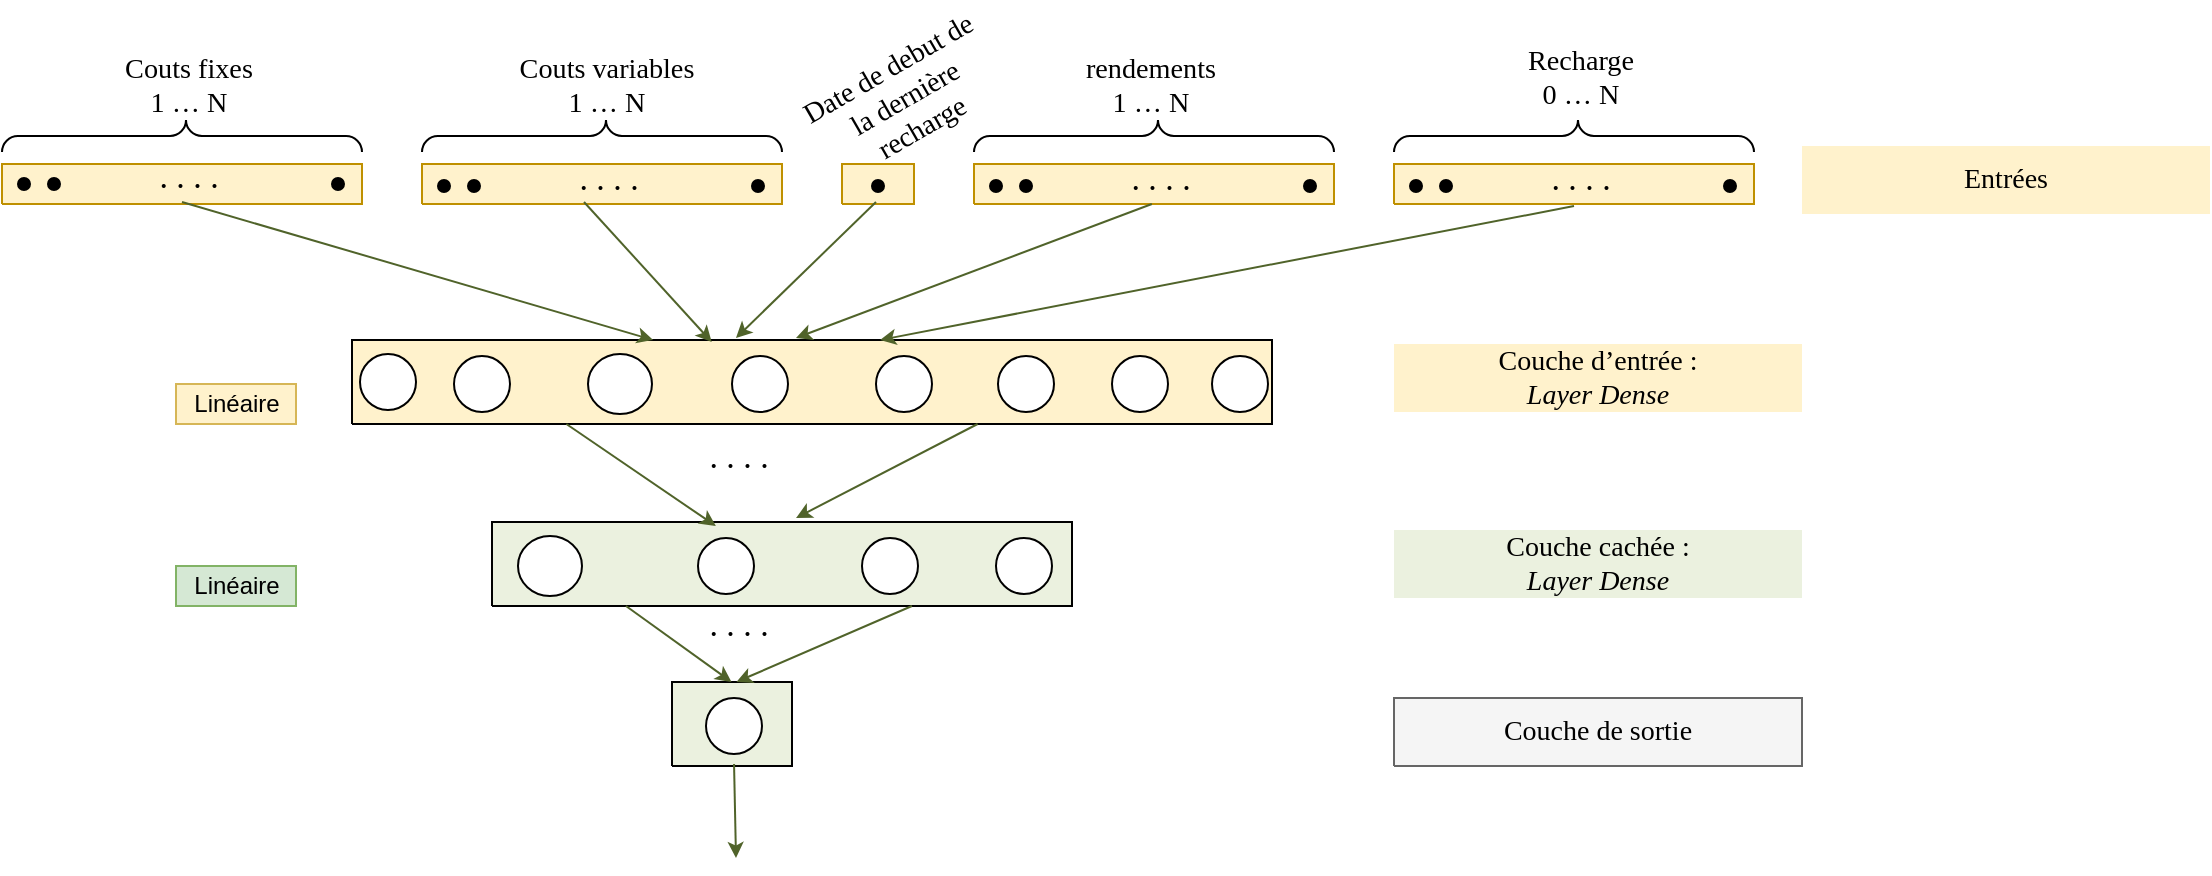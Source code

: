 <mxfile version="16.5.6" type="device"><diagram id="robX4__9UANnGoxQTfsT" name="Page-1"><mxGraphModel dx="1182" dy="764" grid="1" gridSize="10" guides="1" tooltips="1" connect="1" arrows="1" fold="1" page="1" pageScale="1" pageWidth="827" pageHeight="1169" math="0" shadow="0"><root><mxCell id="0"/><mxCell id="1" parent="0"/><mxCell id="Cil_7g7Ga67nCgxIU9WQ-7" style="vsdxID=26;fillColor=#FFF2CC;gradientColor=none;shape=stencil(nZBLDoAgDERP0z3SIyjew0SURgSD+Lu9kMZoXLhwN9O+tukAlrNpJg1SzDH4QW/URgNYgZTkjA4UkwJUgGXng+6DX1zLfmoymdXo17xh5zmRJ6Q42BWCfc2oJfdAr+Yv+AP9Cb7OJ3H/2JG1HNGz/84klThPVCc=);strokeColor=#000000;labelBackgroundColor=none;rounded=0;html=1;whiteSpace=wrap;" vertex="1" parent="1"><mxGeometry x="238" y="171" width="460" height="42" as="geometry"/></mxCell><mxCell id="Cil_7g7Ga67nCgxIU9WQ-8" value="&lt;p style=&quot;margin-left: 0 ; margin-right: 0 ; margin-top: 0px ; margin-bottom: 0px ; text-indent: 0 ; direction: ltr&quot;&gt;&lt;font style=&quot;font-size: 15px ; font-family: &amp;#34;cambria math&amp;#34; ; color: #000000 ; direction: ltr ; letter-spacing: 0px ; line-height: 120% ; opacity: 1&quot;&gt;&lt;br&gt;&lt;/font&gt;&lt;/p&gt;" style="verticalAlign=middle;align=center;vsdxID=27;fillColor=#FFFFFF;gradientColor=none;shape=stencil(vVHLDsIgEPwajiQI6RfU+h8bu22JCGRB2/69kG1iazx58DazM/vIjjBtmiCi0CplCjecbZ8nYc5Ca+snJJsLEqYTph0C4Ujh4XvmEaqzont41gkL96naodXKrGF6YSfQtUi0OXXDVlqPfJNP6usotUhYbJIUMmQb/GGrAxpRljVycDBuc1hKM2LclX8/7H9nFfB+82Cd45T2+mcspcSRmu4F);spacingTop=-3;spacingBottom=-1;spacingLeft=-3;spacingRight=-3;labelBackgroundColor=none;rounded=0;html=1;whiteSpace=wrap;" vertex="1" parent="1"><mxGeometry x="356" y="178" width="32" height="30" as="geometry"/></mxCell><mxCell id="Cil_7g7Ga67nCgxIU9WQ-9" value="&lt;p style=&quot;margin-left: 0 ; margin-right: 0 ; margin-top: 0px ; margin-bottom: 0px ; text-indent: 0 ; direction: ltr&quot;&gt;&lt;font style=&quot;font-size: 15px ; font-family: &amp;#34;cambria math&amp;#34; ; color: #000000 ; direction: ltr ; letter-spacing: 0px ; line-height: 120% ; opacity: 1&quot;&gt;&lt;i&gt;&lt;sub&gt;&lt;br&gt;&lt;/sub&gt;&lt;/i&gt;&lt;/font&gt;&lt;/p&gt;" style="verticalAlign=middle;align=center;vsdxID=28;fillColor=#FFFFFF;gradientColor=none;shape=stencil(vVHLDsIgEPwajiQI6RfU+h8bu22JCGRB2/69kG1iazx58DazM/vIjjBtmiCi0CplCjecbZ8nYc5Ca+snJJsLEqYTph0C4Ujh4XvmEaqzont41gkL96naodXKrGF6YSfQtUi0OXXDVlqPfJNP6usotUhYbJIUMmQb/GGrAxpRljVycDBuc1hKM2LclX8/7H9nFfB+82Cd45T2+mcspcSRmu4F);spacingTop=-3;spacingBottom=-1;spacingLeft=-3;spacingRight=-3;labelBackgroundColor=none;rounded=0;html=1;whiteSpace=wrap;" vertex="1" parent="1"><mxGeometry x="500" y="179" width="28" height="28" as="geometry"/></mxCell><mxCell id="Cil_7g7Ga67nCgxIU9WQ-10" value="&lt;p style=&quot;margin-left: 0 ; margin-right: 0 ; margin-top: 0px ; margin-bottom: 0px ; text-indent: 0 ; direction: ltr&quot;&gt;&lt;font style=&quot;font-size: 15px ; font-family: &amp;#34;cambria math&amp;#34; ; color: #000000 ; direction: ltr ; letter-spacing: 0px ; line-height: 120% ; opacity: 1&quot;&gt;&lt;i&gt;&lt;br&gt;&lt;/i&gt;&lt;/font&gt;&lt;/p&gt;" style="verticalAlign=middle;align=center;vsdxID=31;fillColor=#FFFFFF;gradientColor=none;shape=stencil(vVHLDsIgEPwajiQI6RfU+h8bu22JCGRB2/69kG1iazx58DazM/vIjjBtmiCi0CplCjecbZ8nYc5Ca+snJJsLEqYTph0C4Ujh4XvmEaqzont41gkL96naodXKrGF6YSfQtUi0OXXDVlqPfJNP6usotUhYbJIUMmQb/GGrAxpRljVycDBuc1hKM2LclX8/7H9nFfB+82Cd45T2+mcspcSRmu4F);spacingTop=-3;spacingBottom=-1;spacingLeft=-3;spacingRight=-3;labelBackgroundColor=none;rounded=0;html=1;whiteSpace=wrap;" vertex="1" parent="1"><mxGeometry x="428" y="179" width="28" height="28" as="geometry"/></mxCell><mxCell id="Cil_7g7Ga67nCgxIU9WQ-26" value="&lt;p style=&quot;margin-left: 0 ; margin-right: 0 ; margin-top: 0px ; margin-bottom: 0px ; text-indent: 0 ; direction: ltr&quot;&gt;&lt;font style=&quot;font-size: 15px ; font-family: &amp;#34;cambria math&amp;#34; ; color: #000000 ; direction: ltr ; letter-spacing: 0px ; line-height: 120% ; opacity: 1&quot;&gt;&lt;i&gt;&lt;sub&gt;&lt;br&gt;&lt;/sub&gt;&lt;/i&gt;&lt;/font&gt;&lt;/p&gt;" style="verticalAlign=middle;align=center;vsdxID=28;fillColor=#FFFFFF;gradientColor=none;shape=stencil(vVHLDsIgEPwajiQI6RfU+h8bu22JCGRB2/69kG1iazx58DazM/vIjjBtmiCi0CplCjecbZ8nYc5Ca+snJJsLEqYTph0C4Ujh4XvmEaqzont41gkL96naodXKrGF6YSfQtUi0OXXDVlqPfJNP6usotUhYbJIUMmQb/GGrAxpRljVycDBuc1hKM2LclX8/7H9nFfB+82Cd45T2+mcspcSRmu4F);spacingTop=-3;spacingBottom=-1;spacingLeft=-3;spacingRight=-3;labelBackgroundColor=none;rounded=0;html=1;whiteSpace=wrap;" vertex="1" parent="1"><mxGeometry x="561" y="179" width="28" height="28" as="geometry"/></mxCell><mxCell id="Cil_7g7Ga67nCgxIU9WQ-27" value="&lt;p style=&quot;margin-left: 0 ; margin-right: 0 ; margin-top: 0px ; margin-bottom: 0px ; text-indent: 0 ; direction: ltr&quot;&gt;&lt;font style=&quot;font-size: 15px ; font-family: &amp;#34;cambria math&amp;#34; ; color: #000000 ; direction: ltr ; letter-spacing: 0px ; line-height: 120% ; opacity: 1&quot;&gt;&lt;i&gt;&lt;sub&gt;&lt;br&gt;&lt;/sub&gt;&lt;/i&gt;&lt;/font&gt;&lt;/p&gt;" style="verticalAlign=middle;align=center;vsdxID=28;fillColor=#FFFFFF;gradientColor=none;shape=stencil(vVHLDsIgEPwajiQI6RfU+h8bu22JCGRB2/69kG1iazx58DazM/vIjjBtmiCi0CplCjecbZ8nYc5Ca+snJJsLEqYTph0C4Ujh4XvmEaqzont41gkL96naodXKrGF6YSfQtUi0OXXDVlqPfJNP6usotUhYbJIUMmQb/GGrAxpRljVycDBuc1hKM2LclX8/7H9nFfB+82Cd45T2+mcspcSRmu4F);spacingTop=-3;spacingBottom=-1;spacingLeft=-3;spacingRight=-3;labelBackgroundColor=none;rounded=0;html=1;whiteSpace=wrap;" vertex="1" parent="1"><mxGeometry x="618" y="179" width="28" height="28" as="geometry"/></mxCell><mxCell id="Cil_7g7Ga67nCgxIU9WQ-28" value="&lt;p style=&quot;margin-left: 0 ; margin-right: 0 ; margin-top: 0px ; margin-bottom: 0px ; text-indent: 0 ; direction: ltr&quot;&gt;&lt;font style=&quot;font-size: 15px ; font-family: &amp;#34;cambria math&amp;#34; ; color: #000000 ; direction: ltr ; letter-spacing: 0px ; line-height: 120% ; opacity: 1&quot;&gt;&lt;i&gt;&lt;sub&gt;&lt;br&gt;&lt;/sub&gt;&lt;/i&gt;&lt;/font&gt;&lt;/p&gt;" style="verticalAlign=middle;align=center;vsdxID=28;fillColor=#FFFFFF;gradientColor=none;shape=stencil(vVHLDsIgEPwajiQI6RfU+h8bu22JCGRB2/69kG1iazx58DazM/vIjjBtmiCi0CplCjecbZ8nYc5Ca+snJJsLEqYTph0C4Ujh4XvmEaqzont41gkL96naodXKrGF6YSfQtUi0OXXDVlqPfJNP6usotUhYbJIUMmQb/GGrAxpRljVycDBuc1hKM2LclX8/7H9nFfB+82Cd45T2+mcspcSRmu4F);spacingTop=-3;spacingBottom=-1;spacingLeft=-3;spacingRight=-3;labelBackgroundColor=none;rounded=0;html=1;whiteSpace=wrap;" vertex="1" parent="1"><mxGeometry x="668" y="179" width="28" height="28" as="geometry"/></mxCell><mxCell id="Cil_7g7Ga67nCgxIU9WQ-29" value="&lt;p style=&quot;margin-left: 0 ; margin-right: 0 ; margin-top: 0px ; margin-bottom: 0px ; text-indent: 0 ; direction: ltr&quot;&gt;&lt;font style=&quot;font-size: 15px ; font-family: &amp;#34;cambria math&amp;#34; ; color: #000000 ; direction: ltr ; letter-spacing: 0px ; line-height: 120% ; opacity: 1&quot;&gt;&lt;br&gt;&lt;/font&gt;&lt;/p&gt;" style="verticalAlign=middle;align=center;vsdxID=27;fillColor=#FFFFFF;gradientColor=none;shape=stencil(vVHLDsIgEPwajiQI6RfU+h8bu22JCGRB2/69kG1iazx58DazM/vIjjBtmiCi0CplCjecbZ8nYc5Ca+snJJsLEqYTph0C4Ujh4XvmEaqzont41gkL96naodXKrGF6YSfQtUi0OXXDVlqPfJNP6usotUhYbJIUMmQb/GGrAxpRljVycDBuc1hKM2LclX8/7H9nFfB+82Cd45T2+mcspcSRmu4F);spacingTop=-3;spacingBottom=-1;spacingLeft=-3;spacingRight=-3;labelBackgroundColor=none;rounded=0;html=1;whiteSpace=wrap;" vertex="1" parent="1"><mxGeometry x="289" y="179" width="28" height="28" as="geometry"/></mxCell><mxCell id="Cil_7g7Ga67nCgxIU9WQ-30" value="&lt;p style=&quot;margin-left: 0 ; margin-right: 0 ; margin-top: 0px ; margin-bottom: 0px ; text-indent: 0 ; direction: ltr&quot;&gt;&lt;font style=&quot;font-size: 15px ; font-family: &amp;#34;cambria math&amp;#34; ; color: #000000 ; direction: ltr ; letter-spacing: 0px ; line-height: 120% ; opacity: 1&quot;&gt;&lt;br&gt;&lt;/font&gt;&lt;/p&gt;" style="verticalAlign=middle;align=center;vsdxID=27;fillColor=#FFFFFF;gradientColor=none;shape=stencil(vVHLDsIgEPwajiQI6RfU+h8bu22JCGRB2/69kG1iazx58DazM/vIjjBtmiCi0CplCjecbZ8nYc5Ca+snJJsLEqYTph0C4Ujh4XvmEaqzont41gkL96naodXKrGF6YSfQtUi0OXXDVlqPfJNP6usotUhYbJIUMmQb/GGrAxpRljVycDBuc1hKM2LclX8/7H9nFfB+82Cd45T2+mcspcSRmu4F);spacingTop=-3;spacingBottom=-1;spacingLeft=-3;spacingRight=-3;labelBackgroundColor=none;rounded=0;html=1;whiteSpace=wrap;" vertex="1" parent="1"><mxGeometry x="242" y="178" width="28" height="28" as="geometry"/></mxCell><mxCell id="Cil_7g7Ga67nCgxIU9WQ-31" style="vsdxID=26;fillColor=#ebf1df;gradientColor=none;shape=stencil(nZBLDoAgDERP0z3SIyjew0SURgSD+Lu9kMZoXLhwN9O+tukAlrNpJg1SzDH4QW/URgNYgZTkjA4UkwJUgGXng+6DX1zLfmoymdXo17xh5zmRJ6Q42BWCfc2oJfdAr+Yv+AP9Cb7OJ3H/2JG1HNGz/84klThPVCc=);strokeColor=#000000;labelBackgroundColor=none;rounded=0;html=1;whiteSpace=wrap;" vertex="1" parent="1"><mxGeometry x="308" y="262" width="290" height="42" as="geometry"/></mxCell><mxCell id="Cil_7g7Ga67nCgxIU9WQ-32" value="&lt;p style=&quot;margin-left: 0 ; margin-right: 0 ; margin-top: 0px ; margin-bottom: 0px ; text-indent: 0 ; direction: ltr&quot;&gt;&lt;font style=&quot;font-size: 15px ; font-family: &amp;#34;cambria math&amp;#34; ; color: #000000 ; direction: ltr ; letter-spacing: 0px ; line-height: 120% ; opacity: 1&quot;&gt;&lt;br&gt;&lt;/font&gt;&lt;/p&gt;" style="verticalAlign=middle;align=center;vsdxID=27;fillColor=#FFFFFF;gradientColor=none;shape=stencil(vVHLDsIgEPwajiQI6RfU+h8bu22JCGRB2/69kG1iazx58DazM/vIjjBtmiCi0CplCjecbZ8nYc5Ca+snJJsLEqYTph0C4Ujh4XvmEaqzont41gkL96naodXKrGF6YSfQtUi0OXXDVlqPfJNP6usotUhYbJIUMmQb/GGrAxpRljVycDBuc1hKM2LclX8/7H9nFfB+82Cd45T2+mcspcSRmu4F);spacingTop=-3;spacingBottom=-1;spacingLeft=-3;spacingRight=-3;labelBackgroundColor=none;rounded=0;html=1;whiteSpace=wrap;" vertex="1" parent="1"><mxGeometry x="321" y="269" width="32" height="30" as="geometry"/></mxCell><mxCell id="Cil_7g7Ga67nCgxIU9WQ-33" value="&lt;p style=&quot;margin-left: 0 ; margin-right: 0 ; margin-top: 0px ; margin-bottom: 0px ; text-indent: 0 ; direction: ltr&quot;&gt;&lt;font style=&quot;font-size: 15px ; font-family: &amp;#34;cambria math&amp;#34; ; color: #000000 ; direction: ltr ; letter-spacing: 0px ; line-height: 120% ; opacity: 1&quot;&gt;&lt;i&gt;&lt;sub&gt;&lt;br&gt;&lt;/sub&gt;&lt;/i&gt;&lt;/font&gt;&lt;/p&gt;" style="verticalAlign=middle;align=center;vsdxID=28;fillColor=#FFFFFF;gradientColor=none;shape=stencil(vVHLDsIgEPwajiQI6RfU+h8bu22JCGRB2/69kG1iazx58DazM/vIjjBtmiCi0CplCjecbZ8nYc5Ca+snJJsLEqYTph0C4Ujh4XvmEaqzont41gkL96naodXKrGF6YSfQtUi0OXXDVlqPfJNP6usotUhYbJIUMmQb/GGrAxpRljVycDBuc1hKM2LclX8/7H9nFfB+82Cd45T2+mcspcSRmu4F);spacingTop=-3;spacingBottom=-1;spacingLeft=-3;spacingRight=-3;labelBackgroundColor=none;rounded=0;html=1;whiteSpace=wrap;" vertex="1" parent="1"><mxGeometry x="493" y="270" width="28" height="28" as="geometry"/></mxCell><mxCell id="Cil_7g7Ga67nCgxIU9WQ-34" value="&lt;p style=&quot;margin-left: 0 ; margin-right: 0 ; margin-top: 0px ; margin-bottom: 0px ; text-indent: 0 ; direction: ltr&quot;&gt;&lt;font style=&quot;font-size: 15px ; font-family: &amp;#34;cambria math&amp;#34; ; color: #000000 ; direction: ltr ; letter-spacing: 0px ; line-height: 120% ; opacity: 1&quot;&gt;&lt;i&gt;&lt;br&gt;&lt;/i&gt;&lt;/font&gt;&lt;/p&gt;" style="verticalAlign=middle;align=center;vsdxID=31;fillColor=#FFFFFF;gradientColor=none;shape=stencil(vVHLDsIgEPwajiQI6RfU+h8bu22JCGRB2/69kG1iazx58DazM/vIjjBtmiCi0CplCjecbZ8nYc5Ca+snJJsLEqYTph0C4Ujh4XvmEaqzont41gkL96naodXKrGF6YSfQtUi0OXXDVlqPfJNP6usotUhYbJIUMmQb/GGrAxpRljVycDBuc1hKM2LclX8/7H9nFfB+82Cd45T2+mcspcSRmu4F);spacingTop=-3;spacingBottom=-1;spacingLeft=-3;spacingRight=-3;labelBackgroundColor=none;rounded=0;html=1;whiteSpace=wrap;" vertex="1" parent="1"><mxGeometry x="411" y="270" width="28" height="28" as="geometry"/></mxCell><mxCell id="Cil_7g7Ga67nCgxIU9WQ-35" value="&lt;p style=&quot;margin-left: 0 ; margin-right: 0 ; margin-top: 0px ; margin-bottom: 0px ; text-indent: 0 ; direction: ltr&quot;&gt;&lt;font style=&quot;font-size: 15px ; font-family: &amp;#34;cambria math&amp;#34; ; color: #000000 ; direction: ltr ; letter-spacing: 0px ; line-height: 120% ; opacity: 1&quot;&gt;&lt;i&gt;&lt;sub&gt;&lt;br&gt;&lt;/sub&gt;&lt;/i&gt;&lt;/font&gt;&lt;/p&gt;" style="verticalAlign=middle;align=center;vsdxID=28;fillColor=#FFFFFF;gradientColor=none;shape=stencil(vVHLDsIgEPwajiQI6RfU+h8bu22JCGRB2/69kG1iazx58DazM/vIjjBtmiCi0CplCjecbZ8nYc5Ca+snJJsLEqYTph0C4Ujh4XvmEaqzont41gkL96naodXKrGF6YSfQtUi0OXXDVlqPfJNP6usotUhYbJIUMmQb/GGrAxpRljVycDBuc1hKM2LclX8/7H9nFfB+82Cd45T2+mcspcSRmu4F);spacingTop=-3;spacingBottom=-1;spacingLeft=-3;spacingRight=-3;labelBackgroundColor=none;rounded=0;html=1;whiteSpace=wrap;" vertex="1" parent="1"><mxGeometry x="560" y="270" width="28" height="28" as="geometry"/></mxCell><mxCell id="Cil_7g7Ga67nCgxIU9WQ-40" value="&lt;div style=&quot;font-size: 1px&quot;&gt;&lt;/div&gt;" style="verticalAlign=middle;align=center;vsdxID=1;fillColor=#fff2cc;gradientColor=none;shape=stencil(nZBLDoAgDERP0z3SIyjew0SURgSD+Lu9kMZoXLhwN9O+tukAlrNpJg1SzDH4QW/URgNYgZTkjA4UkwJUgGXng+6DX1zLfmoymdXo17xh5zmRJ6Q42BWCfc2oJfdAr+Yv+AP9Cb7OJ3H/2JG1HNGz/84klThPVCc=);strokeColor=#bf9000;labelBackgroundColor=none;rounded=0;html=1;whiteSpace=wrap;" vertex="1" parent="1"><mxGeometry x="63" y="83" width="180" height="20" as="geometry"/></mxCell><mxCell id="Cil_7g7Ga67nCgxIU9WQ-41" value="&lt;div style=&quot;font-size: 1px&quot;&gt;&lt;/div&gt;" style="verticalAlign=middle;align=center;vsdxID=3;fillColor=#fff2cc;gradientColor=none;shape=stencil(nZBLDoAgDERP0z3SIyjew0SURgSD+Lu9kMZoXLhwN9O+tukAlrNpJg1SzDH4QW/URgNYgZTkjA4UkwJUgGXng+6DX1zLfmoymdXo17xh5zmRJ6Q42BWCfc2oJfdAr+Yv+AP9Cb7OJ3H/2JG1HNGz/84klThPVCc=);strokeColor=#bf9000;labelBackgroundColor=none;rounded=0;html=1;whiteSpace=wrap;" vertex="1" parent="1"><mxGeometry x="273" y="83" width="180" height="20" as="geometry"/></mxCell><mxCell id="Cil_7g7Ga67nCgxIU9WQ-42" value="&lt;div style=&quot;font-size: 1px&quot;&gt;&lt;/div&gt;" style="verticalAlign=middle;align=center;vsdxID=4;fillColor=#fff2cc;gradientColor=none;shape=stencil(nZBLDoAgDERP0z3SIyjew0SURgSD+Lu9kMZoXLhwN9O+tukAlrNpJg1SzDH4QW/URgNYgZTkjA4UkwJUgGXng+6DX1zLfmoymdXo17xh5zmRJ6Q42BWCfc2oJfdAr+Yv+AP9Cb7OJ3H/2JG1HNGz/84klThPVCc=);strokeColor=#bf9000;labelBackgroundColor=none;rounded=0;html=1;whiteSpace=wrap;" vertex="1" parent="1"><mxGeometry x="549" y="83" width="180" height="20" as="geometry"/></mxCell><mxCell id="Cil_7g7Ga67nCgxIU9WQ-43" value="&lt;div style=&quot;font-size: 1px&quot;&gt;&lt;/div&gt;" style="verticalAlign=middle;align=center;vsdxID=5;fillColor=#fff2cc;gradientColor=none;shape=stencil(nZBLDoAgDERP0z3SIyjew0SURgSD+Lu9kMZoXLhwN9O+tukAlrNpJg1SzDH4QW/URgNYgZTkjA4UkwJUgGXng+6DX1zLfmoymdXo17xh5zmRJ6Q42BWCfc2oJfdAr+Yv+AP9Cb7OJ3H/2JG1HNGz/84klThPVCc=);strokeColor=#bf9000;labelBackgroundColor=none;rounded=0;html=1;whiteSpace=wrap;" vertex="1" parent="1"><mxGeometry x="759" y="83" width="180" height="20" as="geometry"/></mxCell><mxCell id="Cil_7g7Ga67nCgxIU9WQ-44" value="&lt;div style=&quot;font-size: 1px&quot;&gt;&lt;/div&gt;" style="verticalAlign=middle;align=center;vsdxID=7;fillColor=#fff2cc;gradientColor=none;shape=stencil(nZBLDoAgDERP0z3SIyjew0SURgSD+Lu9kMZoXLhwN9O+tukAlrNpJg1SzDH4QW/URgNYgZTkjA4UkwJUgGXng+6DX1zLfmoymdXo17xh5zmRJ6Q42BWCfc2oJfdAr+Yv+AP9Cb7OJ3H/2JG1HNGz/84klThPVCc=);strokeColor=#bf9000;labelBackgroundColor=none;rounded=0;html=1;whiteSpace=wrap;" vertex="1" parent="1"><mxGeometry x="483" y="83" width="36" height="20" as="geometry"/></mxCell><mxCell id="Cil_7g7Ga67nCgxIU9WQ-46" style="vsdxID=11;rotation=180;fillColor=#ffffff;gradientColor=none;shape=stencil(vZPbDoIwDIafZpeQHQDjNep7LDJgERnppuDbu2VEQSAxeLhr16/916ZFLNUlbwSiWBtQJ9HKzJSI7RClsi4FSGMtxPaIpbkCUYC61Jn3G+5IZ53V1VXofB52GRTfht7Bg5Ws3wM5HG0EejAKo8iz0MME98kTYgIEvJM6AGW4kaoeKVccChFYrSCveDEK6VaIZvI820aUhMlmVnxlMzEJCRkVpF/uhnz0vTiMk58OmywPe7sovrKbhz9awz+szbxwj1rjeV7+Moex11O0T/6M2f4O);strokeColor=#000000;flipH=1;labelBackgroundColor=none;rounded=0;html=1;whiteSpace=wrap;" vertex="1" parent="1"><mxGeometry x="63" y="69" width="180" height="8" as="geometry"/></mxCell><mxCell id="Cil_7g7Ga67nCgxIU9WQ-47" value="&lt;div style=&quot;font-size: 1px&quot;&gt;&lt;/div&gt;" style="text;vsdxID=11;rotation=90.05;fillColor=none;gradientColor=none;strokeColor=none;flipH=1;labelBackgroundColor=none;rounded=0;html=1;whiteSpace=wrap;verticalAlign=middle;align=center;;html=1;" vertex="1" parent="Cil_7g7Ga67nCgxIU9WQ-46"><mxGeometry x="60" y="-49" width="56.44" height="24.84" as="geometry"/></mxCell><mxCell id="Cil_7g7Ga67nCgxIU9WQ-48" style="vsdxID=12;rotation=180;fillColor=#ffffff;gradientColor=none;shape=stencil(vZPbDoIwDIafZpeQHQDjNep7LDJgERnppuDbu2VEQSAxeLhr16/916ZFLNUlbwSiWBtQJ9HKzJSI7RClsi4FSGMtxPaIpbkCUYC61Jn3G+5IZ53V1VXofB52GRTfht7Bg5Ws3wM5HG0EejAKo8iz0MME98kTYgIEvJM6AGW4kaoeKVccChFYrSCveDEK6VaIZvI820aUhMlmVnxlMzEJCRkVpF/uhnz0vTiMk58OmywPe7sovrKbhz9awz+szbxwj1rjeV7+Moex11O0T/6M2f4O);strokeColor=#000000;flipH=1;labelBackgroundColor=none;rounded=0;html=1;whiteSpace=wrap;" vertex="1" parent="1"><mxGeometry x="273" y="69" width="180" height="8" as="geometry"/></mxCell><mxCell id="Cil_7g7Ga67nCgxIU9WQ-49" value="&lt;div style=&quot;font-size: 1px&quot;&gt;&lt;/div&gt;" style="text;vsdxID=12;rotation=90.05;fillColor=none;gradientColor=none;strokeColor=none;flipH=1;labelBackgroundColor=none;rounded=0;html=1;whiteSpace=wrap;verticalAlign=middle;align=center;;html=1;" vertex="1" parent="Cil_7g7Ga67nCgxIU9WQ-48"><mxGeometry x="60" y="-49" width="56.44" height="24.84" as="geometry"/></mxCell><mxCell id="Cil_7g7Ga67nCgxIU9WQ-50" style="vsdxID=13;rotation=180;fillColor=#ffffff;gradientColor=none;shape=stencil(vZPbDoIwDIafZpeQHQDjNep7LDJgERnppuDbu2VEQSAxeLhr16/916ZFLNUlbwSiWBtQJ9HKzJSI7RClsi4FSGMtxPaIpbkCUYC61Jn3G+5IZ53V1VXofB52GRTfht7Bg5Ws3wM5HG0EejAKo8iz0MME98kTYgIEvJM6AGW4kaoeKVccChFYrSCveDEK6VaIZvI820aUhMlmVnxlMzEJCRkVpF/uhnz0vTiMk58OmywPe7sovrKbhz9awz+szbxwj1rjeV7+Moex11O0T/6M2f4O);strokeColor=#000000;flipH=1;labelBackgroundColor=none;rounded=0;html=1;whiteSpace=wrap;" vertex="1" parent="1"><mxGeometry x="549" y="69" width="180" height="8" as="geometry"/></mxCell><mxCell id="Cil_7g7Ga67nCgxIU9WQ-51" value="&lt;div style=&quot;font-size: 1px&quot;&gt;&lt;/div&gt;" style="text;vsdxID=13;rotation=90.05;fillColor=none;gradientColor=none;strokeColor=none;flipH=1;labelBackgroundColor=none;rounded=0;html=1;whiteSpace=wrap;verticalAlign=middle;align=center;;html=1;" vertex="1" parent="Cil_7g7Ga67nCgxIU9WQ-50"><mxGeometry x="60" y="-49" width="56.44" height="24.84" as="geometry"/></mxCell><mxCell id="Cil_7g7Ga67nCgxIU9WQ-52" style="vsdxID=14;rotation=180;fillColor=#ffffff;gradientColor=none;shape=stencil(vZPbDoIwDIafZpeQHQDjNep7LDJgERnppuDbu2VEQSAxeLhr16/916ZFLNUlbwSiWBtQJ9HKzJSI7RClsi4FSGMtxPaIpbkCUYC61Jn3G+5IZ53V1VXofB52GRTfht7Bg5Ws3wM5HG0EejAKo8iz0MME98kTYgIEvJM6AGW4kaoeKVccChFYrSCveDEK6VaIZvI820aUhMlmVnxlMzEJCRkVpF/uhnz0vTiMk58OmywPe7sovrKbhz9awz+szbxwj1rjeV7+Moex11O0T/6M2f4O);strokeColor=#000000;flipH=1;labelBackgroundColor=none;rounded=0;html=1;whiteSpace=wrap;" vertex="1" parent="1"><mxGeometry x="759" y="69" width="180" height="8" as="geometry"/></mxCell><mxCell id="Cil_7g7Ga67nCgxIU9WQ-53" value="&lt;div style=&quot;font-size: 1px&quot;&gt;&lt;/div&gt;" style="text;vsdxID=14;rotation=90.05;fillColor=none;gradientColor=none;strokeColor=none;flipH=1;labelBackgroundColor=none;rounded=0;html=1;whiteSpace=wrap;verticalAlign=middle;align=center;;html=1;" vertex="1" parent="Cil_7g7Ga67nCgxIU9WQ-52"><mxGeometry x="60" y="-49" width="56.44" height="24.84" as="geometry"/></mxCell><mxCell id="Cil_7g7Ga67nCgxIU9WQ-54" value="&lt;div style=&quot;font-size: 1px&quot;&gt;&lt;font style=&quot;font-size:14.11px;font-family:Calibri;color:#000000;direction:ltr;letter-spacing:0px;line-height:120%;opacity:1&quot;&gt;Couts fixes &lt;br/&gt;1 … N&lt;br/&gt;&lt;/font&gt;&lt;/div&gt;" style="verticalAlign=middle;align=center;vsdxID=15;fillColor=none;gradientColor=none;shape=stencil(nZBLDoAgDERP0z3SIyjew0SURgSD+Lu9kMZoXLhwN9O+tukAlrNpJg1SzDH4QW/URgNYgZTkjA4UkwJUgGXng+6DX1zLfmoymdXo17xh5zmRJ6Q42BWCfc2oJfdAr+Yv+AP9Cb7OJ3H/2JG1HNGz/84klThPVCc=);strokeColor=none;labelBackgroundColor=none;rounded=0;html=1;whiteSpace=wrap;" vertex="1" parent="1"><mxGeometry x="71" y="33" width="171" height="20" as="geometry"/></mxCell><mxCell id="Cil_7g7Ga67nCgxIU9WQ-55" value="&lt;div style=&quot;font-size: 1px&quot;&gt;&lt;font style=&quot;font-size:14.11px;font-family:Calibri;color:#000000;direction:ltr;letter-spacing:0px;line-height:120%;opacity:1&quot;&gt;Couts variables &lt;/font&gt;&lt;font style=&quot;font-size:14.11px;font-family:Themed;color:#000000;direction:ltr;letter-spacing:0px;line-height:120%;opacity:1&quot;&gt;&lt;br/&gt;1 … N&lt;br/&gt;&lt;/font&gt;&lt;/div&gt;" style="verticalAlign=middle;align=center;vsdxID=17;fillColor=none;gradientColor=none;shape=stencil(nZBLDoAgDERP0z3SIyjew0SURgSD+Lu9kMZoXLhwN9O+tukAlrNpJg1SzDH4QW/URgNYgZTkjA4UkwJUgGXng+6DX1zLfmoymdXo17xh5zmRJ6Q42BWCfc2oJfdAr+Yv+AP9Cb7OJ3H/2JG1HNGz/84klThPVCc=);strokeColor=none;labelBackgroundColor=none;rounded=0;html=1;whiteSpace=wrap;" vertex="1" parent="1"><mxGeometry x="280" y="33" width="171" height="20" as="geometry"/></mxCell><mxCell id="Cil_7g7Ga67nCgxIU9WQ-56" value="&lt;div style=&quot;font-size: 1px&quot;&gt;&lt;font style=&quot;font-size:14.11px;font-family:Calibri;color:#000000;direction:ltr;letter-spacing:0px;line-height:120%;opacity:1&quot;&gt;rendements&lt;/font&gt;&lt;font style=&quot;font-size:14.11px;font-family:Themed;color:#000000;direction:ltr;letter-spacing:0px;line-height:120%;opacity:1&quot;&gt;&lt;br/&gt;1 … N&lt;br/&gt;&lt;/font&gt;&lt;/div&gt;" style="verticalAlign=middle;align=center;vsdxID=18;fillColor=none;gradientColor=none;shape=stencil(nZBLDoAgDERP0z3SIyjew0SURgSD+Lu9kMZoXLhwN9O+tukAlrNpJg1SzDH4QW/URgNYgZTkjA4UkwJUgGXng+6DX1zLfmoymdXo17xh5zmRJ6Q42BWCfc2oJfdAr+Yv+AP9Cb7OJ3H/2JG1HNGz/84klThPVCc=);strokeColor=none;labelBackgroundColor=none;rounded=0;html=1;whiteSpace=wrap;" vertex="1" parent="1"><mxGeometry x="556" y="33" width="163" height="20" as="geometry"/></mxCell><mxCell id="Cil_7g7Ga67nCgxIU9WQ-57" value="&lt;div style=&quot;font-size: 1px&quot;&gt;&lt;font style=&quot;font-size: 14.11px ; color: rgb(0 , 0 , 0) ; direction: ltr ; letter-spacing: 0px ; line-height: 120% ; opacity: 1&quot;&gt;&lt;span style=&quot;font-family: &amp;#34;themed&amp;#34; ; font-size: 14.11px&quot;&gt;Recharge&lt;/span&gt;&lt;br&gt;&lt;font face=&quot;themed&quot;&gt;0 … N&lt;/font&gt;&lt;br&gt;&lt;/font&gt;&lt;/div&gt;" style="verticalAlign=middle;align=center;vsdxID=19;fillColor=none;gradientColor=none;shape=stencil(nZBLDoAgDERP0z3SIyjew0SURgSD+Lu9kMZoXLhwN9O+tukAlrNpJg1SzDH4QW/URgNYgZTkjA4UkwJUgGXng+6DX1zLfmoymdXo17xh5zmRJ6Q42BWCfc2oJfdAr+Yv+AP9Cb7OJ3H/2JG1HNGz/84klThPVCc=);strokeColor=none;labelBackgroundColor=none;rounded=0;html=1;whiteSpace=wrap;" vertex="1" parent="1"><mxGeometry x="807" y="29" width="91" height="20" as="geometry"/></mxCell><mxCell id="Cil_7g7Ga67nCgxIU9WQ-59" style="vsdxID=39;fillColor=none;gradientColor=none;labelBackgroundColor=none;rounded=0;strokeColor=none;html=1;whiteSpace=wrap;" vertex="1" parent="1"><mxGeometry x="71" y="84" width="163" height="12" as="geometry"/></mxCell><mxCell id="Cil_7g7Ga67nCgxIU9WQ-60" style="vsdxID=32;fillColor=#000000;gradientColor=none;shape=stencil(vVHLDsIgEPwajiQI6RfU+h8bu22JCGRB2/69kG1iazx58DazM/vIjjBtmiCi0CplCjecbZ8nYc5Ca+snJJsLEqYTph0C4Ujh4XvmEaqzont41gkL96naodXKrGF6YSfQtUi0OXXDVlqPfJNP6usotUhYbJIUMmQb/GGrAxpRljVycDBuc1hKM2LclX8/7H9nFfB+82Cd45T2+mcspcSRmu4F);labelBackgroundColor=none;rounded=0;html=1;whiteSpace=wrap;" vertex="1" parent="Cil_7g7Ga67nCgxIU9WQ-59"><mxGeometry y="6" width="6" height="6" as="geometry"/></mxCell><mxCell id="Cil_7g7Ga67nCgxIU9WQ-61" style="vsdxID=34;fillColor=#000000;gradientColor=none;shape=stencil(vVHLDsIgEPwajiQI6RfU+h8bu22JCGRB2/69kG1iazx58DazM/vIjjBtmiCi0CplCjecbZ8nYc5Ca+snJJsLEqYTph0C4Ujh4XvmEaqzont41gkL96naodXKrGF6YSfQtUi0OXXDVlqPfJNP6usotUhYbJIUMmQb/GGrAxpRljVycDBuc1hKM2LclX8/7H9nFfB+82Cd45T2+mcspcSRmu4F);labelBackgroundColor=none;rounded=0;html=1;whiteSpace=wrap;" vertex="1" parent="Cil_7g7Ga67nCgxIU9WQ-59"><mxGeometry x="15" y="6" width="6" height="6" as="geometry"/></mxCell><mxCell id="Cil_7g7Ga67nCgxIU9WQ-62" style="vsdxID=35;fillColor=#000000;gradientColor=none;shape=stencil(vVHLDsIgEPwajiQI6RfU+h8bu22JCGRB2/69kG1iazx58DazM/vIjjBtmiCi0CplCjecbZ8nYc5Ca+snJJsLEqYTph0C4Ujh4XvmEaqzont41gkL96naodXKrGF6YSfQtUi0OXXDVlqPfJNP6usotUhYbJIUMmQb/GGrAxpRljVycDBuc1hKM2LclX8/7H9nFfB+82Cd45T2+mcspcSRmu4F);labelBackgroundColor=none;rounded=0;html=1;whiteSpace=wrap;" vertex="1" parent="Cil_7g7Ga67nCgxIU9WQ-59"><mxGeometry x="157" y="6" width="6" height="6" as="geometry"/></mxCell><mxCell id="Cil_7g7Ga67nCgxIU9WQ-63" value="&lt;div style=&quot;font-size: 1px&quot;&gt;&lt;font style=&quot;font-size:16.93px;font-family:Calibri;color:#000000;direction:ltr;letter-spacing:0px;line-height:120%;opacity:1&quot;&gt;. . . .&lt;br/&gt;&lt;/font&gt;&lt;/div&gt;" style="verticalAlign=middle;align=center;vsdxID=36;fillColor=none;gradientColor=none;shape=stencil(nZBLDoAgDERP0z3SIyjew0SURgSD+Lu9kMZoXLhwN9O+tukAlrNpJg1SzDH4QW/URgNYgZTkjA4UkwJUgGXng+6DX1zLfmoymdXo17xh5zmRJ6Q42BWCfc2oJfdAr+Yv+AP9Cb7OJ3H/2JG1HNGz/84klThPVCc=);strokeColor=none;labelBackgroundColor=none;rounded=0;html=1;whiteSpace=wrap;" vertex="1" parent="Cil_7g7Ga67nCgxIU9WQ-59"><mxGeometry x="52" width="67" height="12" as="geometry"/></mxCell><mxCell id="Cil_7g7Ga67nCgxIU9WQ-64" style="vsdxID=43;fillColor=none;gradientColor=none;labelBackgroundColor=none;rounded=0;strokeColor=none;html=1;whiteSpace=wrap;" vertex="1" parent="1"><mxGeometry x="281" y="85" width="163" height="12" as="geometry"/></mxCell><mxCell id="Cil_7g7Ga67nCgxIU9WQ-65" style="vsdxID=44;fillColor=#000000;gradientColor=none;shape=stencil(vVHLDsIgEPwajiQI6RfU+h8bu22JCGRB2/69kG1iazx58DazM/vIjjBtmiCi0CplCjecbZ8nYc5Ca+snJJsLEqYTph0C4Ujh4XvmEaqzont41gkL96naodXKrGF6YSfQtUi0OXXDVlqPfJNP6usotUhYbJIUMmQb/GGrAxpRljVycDBuc1hKM2LclX8/7H9nFfB+82Cd45T2+mcspcSRmu4F);labelBackgroundColor=none;rounded=0;html=1;whiteSpace=wrap;" vertex="1" parent="Cil_7g7Ga67nCgxIU9WQ-64"><mxGeometry y="6" width="6" height="6" as="geometry"/></mxCell><mxCell id="Cil_7g7Ga67nCgxIU9WQ-66" style="vsdxID=45;fillColor=#000000;gradientColor=none;shape=stencil(vVHLDsIgEPwajiQI6RfU+h8bu22JCGRB2/69kG1iazx58DazM/vIjjBtmiCi0CplCjecbZ8nYc5Ca+snJJsLEqYTph0C4Ujh4XvmEaqzont41gkL96naodXKrGF6YSfQtUi0OXXDVlqPfJNP6usotUhYbJIUMmQb/GGrAxpRljVycDBuc1hKM2LclX8/7H9nFfB+82Cd45T2+mcspcSRmu4F);labelBackgroundColor=none;rounded=0;html=1;whiteSpace=wrap;" vertex="1" parent="Cil_7g7Ga67nCgxIU9WQ-64"><mxGeometry x="15" y="6" width="6" height="6" as="geometry"/></mxCell><mxCell id="Cil_7g7Ga67nCgxIU9WQ-67" style="vsdxID=46;fillColor=#000000;gradientColor=none;shape=stencil(vVHLDsIgEPwajiQI6RfU+h8bu22JCGRB2/69kG1iazx58DazM/vIjjBtmiCi0CplCjecbZ8nYc5Ca+snJJsLEqYTph0C4Ujh4XvmEaqzont41gkL96naodXKrGF6YSfQtUi0OXXDVlqPfJNP6usotUhYbJIUMmQb/GGrAxpRljVycDBuc1hKM2LclX8/7H9nFfB+82Cd45T2+mcspcSRmu4F);labelBackgroundColor=none;rounded=0;html=1;whiteSpace=wrap;" vertex="1" parent="Cil_7g7Ga67nCgxIU9WQ-64"><mxGeometry x="157" y="6" width="6" height="6" as="geometry"/></mxCell><mxCell id="Cil_7g7Ga67nCgxIU9WQ-68" value="&lt;div style=&quot;font-size: 1px&quot;&gt;&lt;font style=&quot;font-size:16.93px;font-family:Calibri;color:#000000;direction:ltr;letter-spacing:0px;line-height:120%;opacity:1&quot;&gt;. . . .&lt;br/&gt;&lt;/font&gt;&lt;/div&gt;" style="verticalAlign=middle;align=center;vsdxID=47;fillColor=none;gradientColor=none;shape=stencil(nZBLDoAgDERP0z3SIyjew0SURgSD+Lu9kMZoXLhwN9O+tukAlrNpJg1SzDH4QW/URgNYgZTkjA4UkwJUgGXng+6DX1zLfmoymdXo17xh5zmRJ6Q42BWCfc2oJfdAr+Yv+AP9Cb7OJ3H/2JG1HNGz/84klThPVCc=);strokeColor=none;labelBackgroundColor=none;rounded=0;html=1;whiteSpace=wrap;" vertex="1" parent="Cil_7g7Ga67nCgxIU9WQ-64"><mxGeometry x="52" width="67" height="12" as="geometry"/></mxCell><mxCell id="Cil_7g7Ga67nCgxIU9WQ-69" style="vsdxID=48;fillColor=none;gradientColor=none;labelBackgroundColor=none;rounded=0;strokeColor=none;html=1;whiteSpace=wrap;" vertex="1" parent="1"><mxGeometry x="557" y="85" width="163" height="12" as="geometry"/></mxCell><mxCell id="Cil_7g7Ga67nCgxIU9WQ-70" style="vsdxID=49;fillColor=#000000;gradientColor=none;shape=stencil(vVHLDsIgEPwajiQI6RfU+h8bu22JCGRB2/69kG1iazx58DazM/vIjjBtmiCi0CplCjecbZ8nYc5Ca+snJJsLEqYTph0C4Ujh4XvmEaqzont41gkL96naodXKrGF6YSfQtUi0OXXDVlqPfJNP6usotUhYbJIUMmQb/GGrAxpRljVycDBuc1hKM2LclX8/7H9nFfB+82Cd45T2+mcspcSRmu4F);labelBackgroundColor=none;rounded=0;html=1;whiteSpace=wrap;" vertex="1" parent="Cil_7g7Ga67nCgxIU9WQ-69"><mxGeometry y="6" width="6" height="6" as="geometry"/></mxCell><mxCell id="Cil_7g7Ga67nCgxIU9WQ-71" style="vsdxID=50;fillColor=#000000;gradientColor=none;shape=stencil(vVHLDsIgEPwajiQI6RfU+h8bu22JCGRB2/69kG1iazx58DazM/vIjjBtmiCi0CplCjecbZ8nYc5Ca+snJJsLEqYTph0C4Ujh4XvmEaqzont41gkL96naodXKrGF6YSfQtUi0OXXDVlqPfJNP6usotUhYbJIUMmQb/GGrAxpRljVycDBuc1hKM2LclX8/7H9nFfB+82Cd45T2+mcspcSRmu4F);labelBackgroundColor=none;rounded=0;html=1;whiteSpace=wrap;" vertex="1" parent="Cil_7g7Ga67nCgxIU9WQ-69"><mxGeometry x="15" y="6" width="6" height="6" as="geometry"/></mxCell><mxCell id="Cil_7g7Ga67nCgxIU9WQ-72" style="vsdxID=51;fillColor=#000000;gradientColor=none;shape=stencil(vVHLDsIgEPwajiQI6RfU+h8bu22JCGRB2/69kG1iazx58DazM/vIjjBtmiCi0CplCjecbZ8nYc5Ca+snJJsLEqYTph0C4Ujh4XvmEaqzont41gkL96naodXKrGF6YSfQtUi0OXXDVlqPfJNP6usotUhYbJIUMmQb/GGrAxpRljVycDBuc1hKM2LclX8/7H9nFfB+82Cd45T2+mcspcSRmu4F);labelBackgroundColor=none;rounded=0;html=1;whiteSpace=wrap;" vertex="1" parent="Cil_7g7Ga67nCgxIU9WQ-69"><mxGeometry x="157" y="6" width="6" height="6" as="geometry"/></mxCell><mxCell id="Cil_7g7Ga67nCgxIU9WQ-73" value="&lt;div style=&quot;font-size: 1px&quot;&gt;&lt;font style=&quot;font-size:16.93px;font-family:Calibri;color:#000000;direction:ltr;letter-spacing:0px;line-height:120%;opacity:1&quot;&gt;. . . .&lt;br/&gt;&lt;/font&gt;&lt;/div&gt;" style="verticalAlign=middle;align=center;vsdxID=52;fillColor=none;gradientColor=none;shape=stencil(nZBLDoAgDERP0z3SIyjew0SURgSD+Lu9kMZoXLhwN9O+tukAlrNpJg1SzDH4QW/URgNYgZTkjA4UkwJUgGXng+6DX1zLfmoymdXo17xh5zmRJ6Q42BWCfc2oJfdAr+Yv+AP9Cb7OJ3H/2JG1HNGz/84klThPVCc=);strokeColor=none;labelBackgroundColor=none;rounded=0;html=1;whiteSpace=wrap;" vertex="1" parent="Cil_7g7Ga67nCgxIU9WQ-69"><mxGeometry x="52" width="67" height="12" as="geometry"/></mxCell><mxCell id="Cil_7g7Ga67nCgxIU9WQ-74" style="vsdxID=53;fillColor=none;gradientColor=none;labelBackgroundColor=none;rounded=0;strokeColor=none;html=1;whiteSpace=wrap;" vertex="1" parent="1"><mxGeometry x="767" y="85" width="163" height="12" as="geometry"/></mxCell><mxCell id="Cil_7g7Ga67nCgxIU9WQ-75" style="vsdxID=54;fillColor=#000000;gradientColor=none;shape=stencil(vVHLDsIgEPwajiQI6RfU+h8bu22JCGRB2/69kG1iazx58DazM/vIjjBtmiCi0CplCjecbZ8nYc5Ca+snJJsLEqYTph0C4Ujh4XvmEaqzont41gkL96naodXKrGF6YSfQtUi0OXXDVlqPfJNP6usotUhYbJIUMmQb/GGrAxpRljVycDBuc1hKM2LclX8/7H9nFfB+82Cd45T2+mcspcSRmu4F);labelBackgroundColor=none;rounded=0;html=1;whiteSpace=wrap;" vertex="1" parent="Cil_7g7Ga67nCgxIU9WQ-74"><mxGeometry y="6" width="6" height="6" as="geometry"/></mxCell><mxCell id="Cil_7g7Ga67nCgxIU9WQ-76" style="vsdxID=55;fillColor=#000000;gradientColor=none;shape=stencil(vVHLDsIgEPwajiQI6RfU+h8bu22JCGRB2/69kG1iazx58DazM/vIjjBtmiCi0CplCjecbZ8nYc5Ca+snJJsLEqYTph0C4Ujh4XvmEaqzont41gkL96naodXKrGF6YSfQtUi0OXXDVlqPfJNP6usotUhYbJIUMmQb/GGrAxpRljVycDBuc1hKM2LclX8/7H9nFfB+82Cd45T2+mcspcSRmu4F);labelBackgroundColor=none;rounded=0;html=1;whiteSpace=wrap;" vertex="1" parent="Cil_7g7Ga67nCgxIU9WQ-74"><mxGeometry x="15" y="6" width="6" height="6" as="geometry"/></mxCell><mxCell id="Cil_7g7Ga67nCgxIU9WQ-77" style="vsdxID=56;fillColor=#000000;gradientColor=none;shape=stencil(vVHLDsIgEPwajiQI6RfU+h8bu22JCGRB2/69kG1iazx58DazM/vIjjBtmiCi0CplCjecbZ8nYc5Ca+snJJsLEqYTph0C4Ujh4XvmEaqzont41gkL96naodXKrGF6YSfQtUi0OXXDVlqPfJNP6usotUhYbJIUMmQb/GGrAxpRljVycDBuc1hKM2LclX8/7H9nFfB+82Cd45T2+mcspcSRmu4F);labelBackgroundColor=none;rounded=0;html=1;whiteSpace=wrap;" vertex="1" parent="Cil_7g7Ga67nCgxIU9WQ-74"><mxGeometry x="157" y="6" width="6" height="6" as="geometry"/></mxCell><mxCell id="Cil_7g7Ga67nCgxIU9WQ-78" value="&lt;div style=&quot;font-size: 1px&quot;&gt;&lt;font style=&quot;font-size:16.93px;font-family:Calibri;color:#000000;direction:ltr;letter-spacing:0px;line-height:120%;opacity:1&quot;&gt;. . . .&lt;br/&gt;&lt;/font&gt;&lt;/div&gt;" style="verticalAlign=middle;align=center;vsdxID=57;fillColor=none;gradientColor=none;shape=stencil(nZBLDoAgDERP0z3SIyjew0SURgSD+Lu9kMZoXLhwN9O+tukAlrNpJg1SzDH4QW/URgNYgZTkjA4UkwJUgGXng+6DX1zLfmoymdXo17xh5zmRJ6Q42BWCfc2oJfdAr+Yv+AP9Cb7OJ3H/2JG1HNGz/84klThPVCc=);strokeColor=none;labelBackgroundColor=none;rounded=0;html=1;whiteSpace=wrap;" vertex="1" parent="Cil_7g7Ga67nCgxIU9WQ-74"><mxGeometry x="52" width="67" height="12" as="geometry"/></mxCell><mxCell id="Cil_7g7Ga67nCgxIU9WQ-79" value="&lt;div style=&quot;font-size: 1px&quot;&gt;&lt;font style=&quot;font-size: 14.11px ; font-family: &amp;#34;calibri&amp;#34; ; color: #000000 ; direction: ltr ; letter-spacing: 0px ; line-height: 120% ; opacity: 1&quot;&gt;Date de debut de la dernière recharge&lt;br&gt;&lt;/font&gt;&lt;/div&gt;" style="verticalAlign=middle;align=center;vsdxID=58;fillColor=none;gradientColor=none;shape=stencil(nZBLDoAgDERP0z3SIyjew0SURgSD+Lu9kMZoXLhwN9O+tukAlrNpJg1SzDH4QW/URgNYgZTkjA4UkwJUgGXng+6DX1zLfmoymdXo17xh5zmRJ6Q42BWCfc2oJfdAr+Yv+AP9Cb7OJ3H/2JG1HNGz/84klThPVCc=);strokeColor=none;labelBackgroundColor=none;rounded=0;html=1;whiteSpace=wrap;rotation=-30;" vertex="1" parent="1"><mxGeometry x="460.5" y="40" width="107" height="20" as="geometry"/></mxCell><mxCell id="Cil_7g7Ga67nCgxIU9WQ-80" style="vsdxID=59;fillColor=#000000;gradientColor=none;shape=stencil(vVHLDsIgEPwajiQI6RfU+h8bu22JCGRB2/69kG1iazx58DazM/vIjjBtmiCi0CplCjecbZ8nYc5Ca+snJJsLEqYTph0C4Ujh4XvmEaqzont41gkL96naodXKrGF6YSfQtUi0OXXDVlqPfJNP6usotUhYbJIUMmQb/GGrAxpRljVycDBuc1hKM2LclX8/7H9nFfB+82Cd45T2+mcspcSRmu4F);labelBackgroundColor=none;rounded=0;html=1;whiteSpace=wrap;" vertex="1" parent="1"><mxGeometry x="498" y="91" width="6" height="6" as="geometry"/></mxCell><mxCell id="Cil_7g7Ga67nCgxIU9WQ-85" style="vsdxID=26;fillColor=#ebf1df;gradientColor=none;shape=stencil(nZBLDoAgDERP0z3SIyjew0SURgSD+Lu9kMZoXLhwN9O+tukAlrNpJg1SzDH4QW/URgNYgZTkjA4UkwJUgGXng+6DX1zLfmoymdXo17xh5zmRJ6Q42BWCfc2oJfdAr+Yv+AP9Cb7OJ3H/2JG1HNGz/84klThPVCc=);strokeColor=#000000;labelBackgroundColor=none;rounded=0;html=1;whiteSpace=wrap;" vertex="1" parent="1"><mxGeometry x="398" y="342" width="60" height="42" as="geometry"/></mxCell><mxCell id="Cil_7g7Ga67nCgxIU9WQ-86" value="&lt;p style=&quot;margin-left: 0 ; margin-right: 0 ; margin-top: 0px ; margin-bottom: 0px ; text-indent: 0 ; direction: ltr&quot;&gt;&lt;font style=&quot;font-size: 15px ; font-family: &amp;#34;cambria math&amp;#34; ; color: #000000 ; direction: ltr ; letter-spacing: 0px ; line-height: 120% ; opacity: 1&quot;&gt;&lt;i&gt;&lt;br&gt;&lt;/i&gt;&lt;/font&gt;&lt;/p&gt;" style="verticalAlign=middle;align=center;vsdxID=31;fillColor=#FFFFFF;gradientColor=none;shape=stencil(vVHLDsIgEPwajiQI6RfU+h8bu22JCGRB2/69kG1iazx58DazM/vIjjBtmiCi0CplCjecbZ8nYc5Ca+snJJsLEqYTph0C4Ujh4XvmEaqzont41gkL96naodXKrGF6YSfQtUi0OXXDVlqPfJNP6usotUhYbJIUMmQb/GGrAxpRljVycDBuc1hKM2LclX8/7H9nFfB+82Cd45T2+mcspcSRmu4F);spacingTop=-3;spacingBottom=-1;spacingLeft=-3;spacingRight=-3;labelBackgroundColor=none;rounded=0;html=1;whiteSpace=wrap;" vertex="1" parent="1"><mxGeometry x="415" y="350" width="28" height="28" as="geometry"/></mxCell><mxCell id="Cil_7g7Ga67nCgxIU9WQ-87" style="vsdxID=32;edgeStyle=none;startArrow=none;endArrow=classic;startSize=5;endSize=5;strokeColor=#50632a;spacingTop=0;spacingBottom=0;spacingLeft=0;spacingRight=0;verticalAlign=middle;html=1;labelBackgroundColor=#ffffff;rounded=0;exitX=0.5;exitY=0.95;exitDx=0;exitDy=0;exitPerimeter=0;fontStyle=1" edge="1" parent="1" source="Cil_7g7Ga67nCgxIU9WQ-40"><mxGeometry relative="1" as="geometry"><Array as="points"/><mxPoint x="120.06" y="100" as="sourcePoint"/><mxPoint x="388.579" y="171" as="targetPoint"/></mxGeometry></mxCell><mxCell id="Cil_7g7Ga67nCgxIU9WQ-88" style="vsdxID=32;edgeStyle=none;startArrow=none;endArrow=classic;startSize=5;endSize=5;strokeColor=#50632a;spacingTop=0;spacingBottom=0;spacingLeft=0;spacingRight=0;verticalAlign=middle;html=1;labelBackgroundColor=#ffffff;rounded=0;exitX=0.45;exitY=0.95;exitDx=0;exitDy=0;exitPerimeter=0;fontStyle=1;entryX=0.391;entryY=0.024;entryDx=0;entryDy=0;entryPerimeter=0;" edge="1" parent="1" source="Cil_7g7Ga67nCgxIU9WQ-41" target="Cil_7g7Ga67nCgxIU9WQ-7"><mxGeometry relative="1" as="geometry"><Array as="points"/><mxPoint x="130.06" y="110" as="sourcePoint"/><mxPoint x="398.579" y="181" as="targetPoint"/></mxGeometry></mxCell><mxCell id="Cil_7g7Ga67nCgxIU9WQ-90" style="vsdxID=32;edgeStyle=none;startArrow=none;endArrow=classic;startSize=5;endSize=5;strokeColor=#50632a;spacingTop=0;spacingBottom=0;spacingLeft=0;spacingRight=0;verticalAlign=middle;html=1;labelBackgroundColor=#ffffff;rounded=0;exitX=0.472;exitY=0.95;exitDx=0;exitDy=0;exitPerimeter=0;fontStyle=1;" edge="1" parent="1" source="Cil_7g7Ga67nCgxIU9WQ-44"><mxGeometry relative="1" as="geometry"><Array as="points"/><mxPoint x="364" y="112" as="sourcePoint"/><mxPoint x="430" y="170" as="targetPoint"/></mxGeometry></mxCell><mxCell id="Cil_7g7Ga67nCgxIU9WQ-91" style="vsdxID=32;edgeStyle=none;startArrow=none;endArrow=classic;startSize=5;endSize=5;strokeColor=#50632a;spacingTop=0;spacingBottom=0;spacingLeft=0;spacingRight=0;verticalAlign=middle;html=1;labelBackgroundColor=#ffffff;rounded=0;exitX=0.494;exitY=1;exitDx=0;exitDy=0;exitPerimeter=0;fontStyle=1;" edge="1" parent="1" source="Cil_7g7Ga67nCgxIU9WQ-42"><mxGeometry relative="1" as="geometry"><Array as="points"/><mxPoint x="364" y="112" as="sourcePoint"/><mxPoint x="460" y="170" as="targetPoint"/></mxGeometry></mxCell><mxCell id="Cil_7g7Ga67nCgxIU9WQ-92" style="vsdxID=32;edgeStyle=none;startArrow=none;endArrow=classic;startSize=5;endSize=5;strokeColor=#50632a;spacingTop=0;spacingBottom=0;spacingLeft=0;spacingRight=0;verticalAlign=middle;html=1;labelBackgroundColor=#ffffff;rounded=0;exitX=0.5;exitY=1.05;exitDx=0;exitDy=0;exitPerimeter=0;fontStyle=1;entryX=0.574;entryY=0;entryDx=0;entryDy=0;entryPerimeter=0;" edge="1" parent="1" source="Cil_7g7Ga67nCgxIU9WQ-43" target="Cil_7g7Ga67nCgxIU9WQ-7"><mxGeometry relative="1" as="geometry"><Array as="points"/><mxPoint x="647.92" y="113" as="sourcePoint"/><mxPoint x="470" y="180" as="targetPoint"/></mxGeometry></mxCell><mxCell id="Cil_7g7Ga67nCgxIU9WQ-93" style="vsdxID=32;edgeStyle=none;startArrow=none;endArrow=classic;startSize=5;endSize=5;strokeColor=#50632a;spacingTop=0;spacingBottom=0;spacingLeft=0;spacingRight=0;verticalAlign=middle;html=1;labelBackgroundColor=#ffffff;rounded=0;fontStyle=1;entryX=0.386;entryY=0.048;entryDx=0;entryDy=0;entryPerimeter=0;exitX=0.233;exitY=1;exitDx=0;exitDy=0;exitPerimeter=0;" edge="1" parent="1" source="Cil_7g7Ga67nCgxIU9WQ-7" target="Cil_7g7Ga67nCgxIU9WQ-31"><mxGeometry relative="1" as="geometry"><Array as="points"/><mxPoint x="372" y="216" as="sourcePoint"/><mxPoint x="430.86" y="212.998" as="targetPoint"/></mxGeometry></mxCell><mxCell id="Cil_7g7Ga67nCgxIU9WQ-94" style="vsdxID=32;edgeStyle=none;startArrow=none;endArrow=classic;startSize=5;endSize=5;strokeColor=#50632a;spacingTop=0;spacingBottom=0;spacingLeft=0;spacingRight=0;verticalAlign=middle;html=1;labelBackgroundColor=#ffffff;rounded=0;fontStyle=1;exitX=0.68;exitY=1;exitDx=0;exitDy=0;exitPerimeter=0;" edge="1" parent="1" source="Cil_7g7Ga67nCgxIU9WQ-7"><mxGeometry relative="1" as="geometry"><Array as="points"/><mxPoint x="550" y="220" as="sourcePoint"/><mxPoint x="460" y="260" as="targetPoint"/></mxGeometry></mxCell><mxCell id="Cil_7g7Ga67nCgxIU9WQ-95" value="&lt;span style=&quot;font-family: &amp;#34;calibri&amp;#34; ; font-size: 16.93px&quot;&gt;. . . .&lt;/span&gt;" style="text;html=1;align=center;verticalAlign=middle;resizable=0;points=[];autosize=1;strokeColor=none;fillColor=none;fontFamily=Times New Roman;" vertex="1" parent="1"><mxGeometry x="411" y="220" width="40" height="20" as="geometry"/></mxCell><mxCell id="Cil_7g7Ga67nCgxIU9WQ-97" style="vsdxID=32;edgeStyle=none;startArrow=none;endArrow=classic;startSize=5;endSize=5;strokeColor=#50632a;spacingTop=0;spacingBottom=0;spacingLeft=0;spacingRight=0;verticalAlign=middle;html=1;labelBackgroundColor=#ffffff;rounded=0;fontStyle=1;exitX=0.724;exitY=1;exitDx=0;exitDy=0;exitPerimeter=0;" edge="1" parent="1" source="Cil_7g7Ga67nCgxIU9WQ-31"><mxGeometry relative="1" as="geometry"><Array as="points"/><mxPoint x="521" y="295" as="sourcePoint"/><mxPoint x="430.2" y="342" as="targetPoint"/></mxGeometry></mxCell><mxCell id="Cil_7g7Ga67nCgxIU9WQ-98" style="vsdxID=32;edgeStyle=none;startArrow=none;endArrow=classic;startSize=5;endSize=5;strokeColor=#50632a;spacingTop=0;spacingBottom=0;spacingLeft=0;spacingRight=0;verticalAlign=middle;html=1;labelBackgroundColor=#ffffff;rounded=0;fontStyle=1;entryX=0.386;entryY=0.048;entryDx=0;entryDy=0;entryPerimeter=0;exitX=0.231;exitY=1;exitDx=0;exitDy=0;exitPerimeter=0;" edge="1" parent="1" source="Cil_7g7Ga67nCgxIU9WQ-31"><mxGeometry relative="1" as="geometry"><Array as="points"/><mxPoint x="353.0" y="290.98" as="sourcePoint"/><mxPoint x="427.76" y="341.996" as="targetPoint"/></mxGeometry></mxCell><mxCell id="Cil_7g7Ga67nCgxIU9WQ-99" value="&lt;span style=&quot;font-family: &amp;#34;calibri&amp;#34; ; font-size: 16.93px&quot;&gt;. . . .&lt;/span&gt;" style="text;html=1;align=center;verticalAlign=middle;resizable=0;points=[];autosize=1;strokeColor=none;fillColor=none;fontFamily=Times New Roman;" vertex="1" parent="1"><mxGeometry x="411" y="304" width="40" height="20" as="geometry"/></mxCell><mxCell id="Cil_7g7Ga67nCgxIU9WQ-102" style="vsdxID=32;edgeStyle=none;startArrow=none;endArrow=classic;startSize=5;endSize=5;strokeColor=#50632a;spacingTop=0;spacingBottom=0;spacingLeft=0;spacingRight=0;verticalAlign=middle;html=1;labelBackgroundColor=#ffffff;rounded=0;fontStyle=1;exitX=0.517;exitY=0.976;exitDx=0;exitDy=0;exitPerimeter=0;" edge="1" parent="1" source="Cil_7g7Ga67nCgxIU9WQ-85"><mxGeometry relative="1" as="geometry"><Array as="points"/><mxPoint x="415.62" y="390" as="sourcePoint"/><mxPoint x="430" y="430" as="targetPoint"/></mxGeometry></mxCell><mxCell id="Cil_7g7Ga67nCgxIU9WQ-104" value="&lt;p style=&quot;margin-left: 0 ; margin-right: 0 ; margin-top: 0px ; margin-bottom: 0px ; text-indent: 0 ; direction: ltr&quot;&gt;&lt;font style=&quot;font-size: 14px ; font-family: &amp;#34;calibri&amp;#34; ; color: #000000 ; direction: ltr ; letter-spacing: 0px ; line-height: 120% ; opacity: 1&quot;&gt;Couche cachée :&lt;br&gt;&lt;/font&gt;&lt;font style=&quot;font-size: 14px ; font-family: &amp;#34;themed&amp;#34; ; color: #000000 ; direction: ltr ; letter-spacing: 0px ; line-height: 120% ; opacity: 1&quot;&gt;&lt;i&gt;Layer Dense&lt;/i&gt;&lt;/font&gt;&lt;font style=&quot;font-size: 14px ; font-family: &amp;#34;themed&amp;#34; ; color: #000000 ; direction: ltr ; letter-spacing: 0px ; line-height: 120% ; opacity: 1&quot;&gt;&lt;br&gt;&lt;/font&gt;&lt;/p&gt;" style="verticalAlign=middle;align=center;vsdxID=200;fillColor=#ebf1df;gradientColor=none;shape=stencil(nZBLDoAgDERP0z3SIyjew0SURgSD+Lu9kMZoXLhwN9O+tukAlrNpJg1SzDH4QW/URgNYgZTkjA4UkwJUgGXng+6DX1zLfmoymdXo17xh5zmRJ6Q42BWCfc2oJfdAr+Yv+AP9Cb7OJ3H/2JG1HNGz/84klThPVCc=);strokeColor=none;labelBackgroundColor=none;rounded=0;html=1;whiteSpace=wrap;" vertex="1" parent="1"><mxGeometry x="759" y="266" width="204" height="34" as="geometry"/></mxCell><mxCell id="Cil_7g7Ga67nCgxIU9WQ-106" value="&lt;font style=&quot;font-size:14px;font-family:Calibri;color:#000000;direction:ltr;letter-spacing:0px;line-height:120%;opacity:1&quot;&gt;Couche de sortie&lt;br/&gt;&lt;/font&gt;" style="verticalAlign=middle;align=center;vsdxID=196;fillColor=#f5f5f5;shape=stencil(nZBLDoAgDERP0z3SIyjew0SURgSD+Lu9kMZoXLhwN9O+tukAlrNpJg1SzDH4QW/URgNYgZTkjA4UkwJUgGXng+6DX1zLfmoymdXo17xh5zmRJ6Q42BWCfc2oJfdAr+Yv+AP9Cb7OJ3H/2JG1HNGz/84klThPVCc=);strokeColor=#666666;labelBackgroundColor=none;rounded=0;html=1;whiteSpace=wrap;fontColor=#333333;" vertex="1" parent="1"><mxGeometry x="759" y="350" width="204" height="34" as="geometry"/></mxCell><mxCell id="Cil_7g7Ga67nCgxIU9WQ-107" value="&lt;font style=&quot;font-size: 14px ; font-family: &amp;#34;calibri&amp;#34; ; color: #000000 ; direction: ltr ; letter-spacing: 0px ; line-height: 120% ; opacity: 1&quot;&gt;Entrées&lt;br&gt;&lt;/font&gt;" style="verticalAlign=middle;align=center;vsdxID=192;fillColor=#fff2cc;gradientColor=none;shape=stencil(nZBLDoAgDERP0z3SIyjew0SURgSD+Lu9kMZoXLhwN9O+tukAlrNpJg1SzDH4QW/URgNYgZTkjA4UkwJUgGXng+6DX1zLfmoymdXo17xh5zmRJ6Q42BWCfc2oJfdAr+Yv+AP9Cb7OJ3H/2JG1HNGz/84klThPVCc=);strokeColor=none;labelBackgroundColor=none;rounded=0;html=1;whiteSpace=wrap;" vertex="1" parent="1"><mxGeometry x="963" y="74" width="204" height="34" as="geometry"/></mxCell><mxCell id="Cil_7g7Ga67nCgxIU9WQ-108" value="&lt;font style=&quot;font-size: 14px ; font-family: &amp;#34;calibri&amp;#34; ; color: #000000 ; direction: ltr ; letter-spacing: 0px ; line-height: 120% ; opacity: 1&quot;&gt;Couche d’entrée :&lt;br&gt;&lt;i style=&quot;font-family: &amp;#34;themed&amp;#34;&quot;&gt;Layer Dense&lt;/i&gt;&lt;br&gt;&lt;/font&gt;" style="verticalAlign=middle;align=center;vsdxID=192;fillColor=#FFF2CC;gradientColor=none;shape=stencil(nZBLDoAgDERP0z3SIyjew0SURgSD+Lu9kMZoXLhwN9O+tukAlrNpJg1SzDH4QW/URgNYgZTkjA4UkwJUgGXng+6DX1zLfmoymdXo17xh5zmRJ6Q42BWCfc2oJfdAr+Yv+AP9Cb7OJ3H/2JG1HNGz/84klThPVCc=);strokeColor=none;labelBackgroundColor=none;rounded=0;html=1;whiteSpace=wrap;" vertex="1" parent="1"><mxGeometry x="759" y="173" width="204" height="34" as="geometry"/></mxCell><mxCell id="Cil_7g7Ga67nCgxIU9WQ-109" value="Linéaire" style="text;html=1;align=center;verticalAlign=middle;resizable=0;points=[];autosize=1;strokeColor=#d6b656;fillColor=#fff2cc;" vertex="1" parent="1"><mxGeometry x="150" y="193" width="60" height="20" as="geometry"/></mxCell><mxCell id="Cil_7g7Ga67nCgxIU9WQ-110" value="Linéaire" style="text;html=1;align=center;verticalAlign=middle;resizable=0;points=[];autosize=1;strokeColor=#82b366;fillColor=#d5e8d4;" vertex="1" parent="1"><mxGeometry x="150" y="284" width="60" height="20" as="geometry"/></mxCell></root></mxGraphModel></diagram></mxfile>